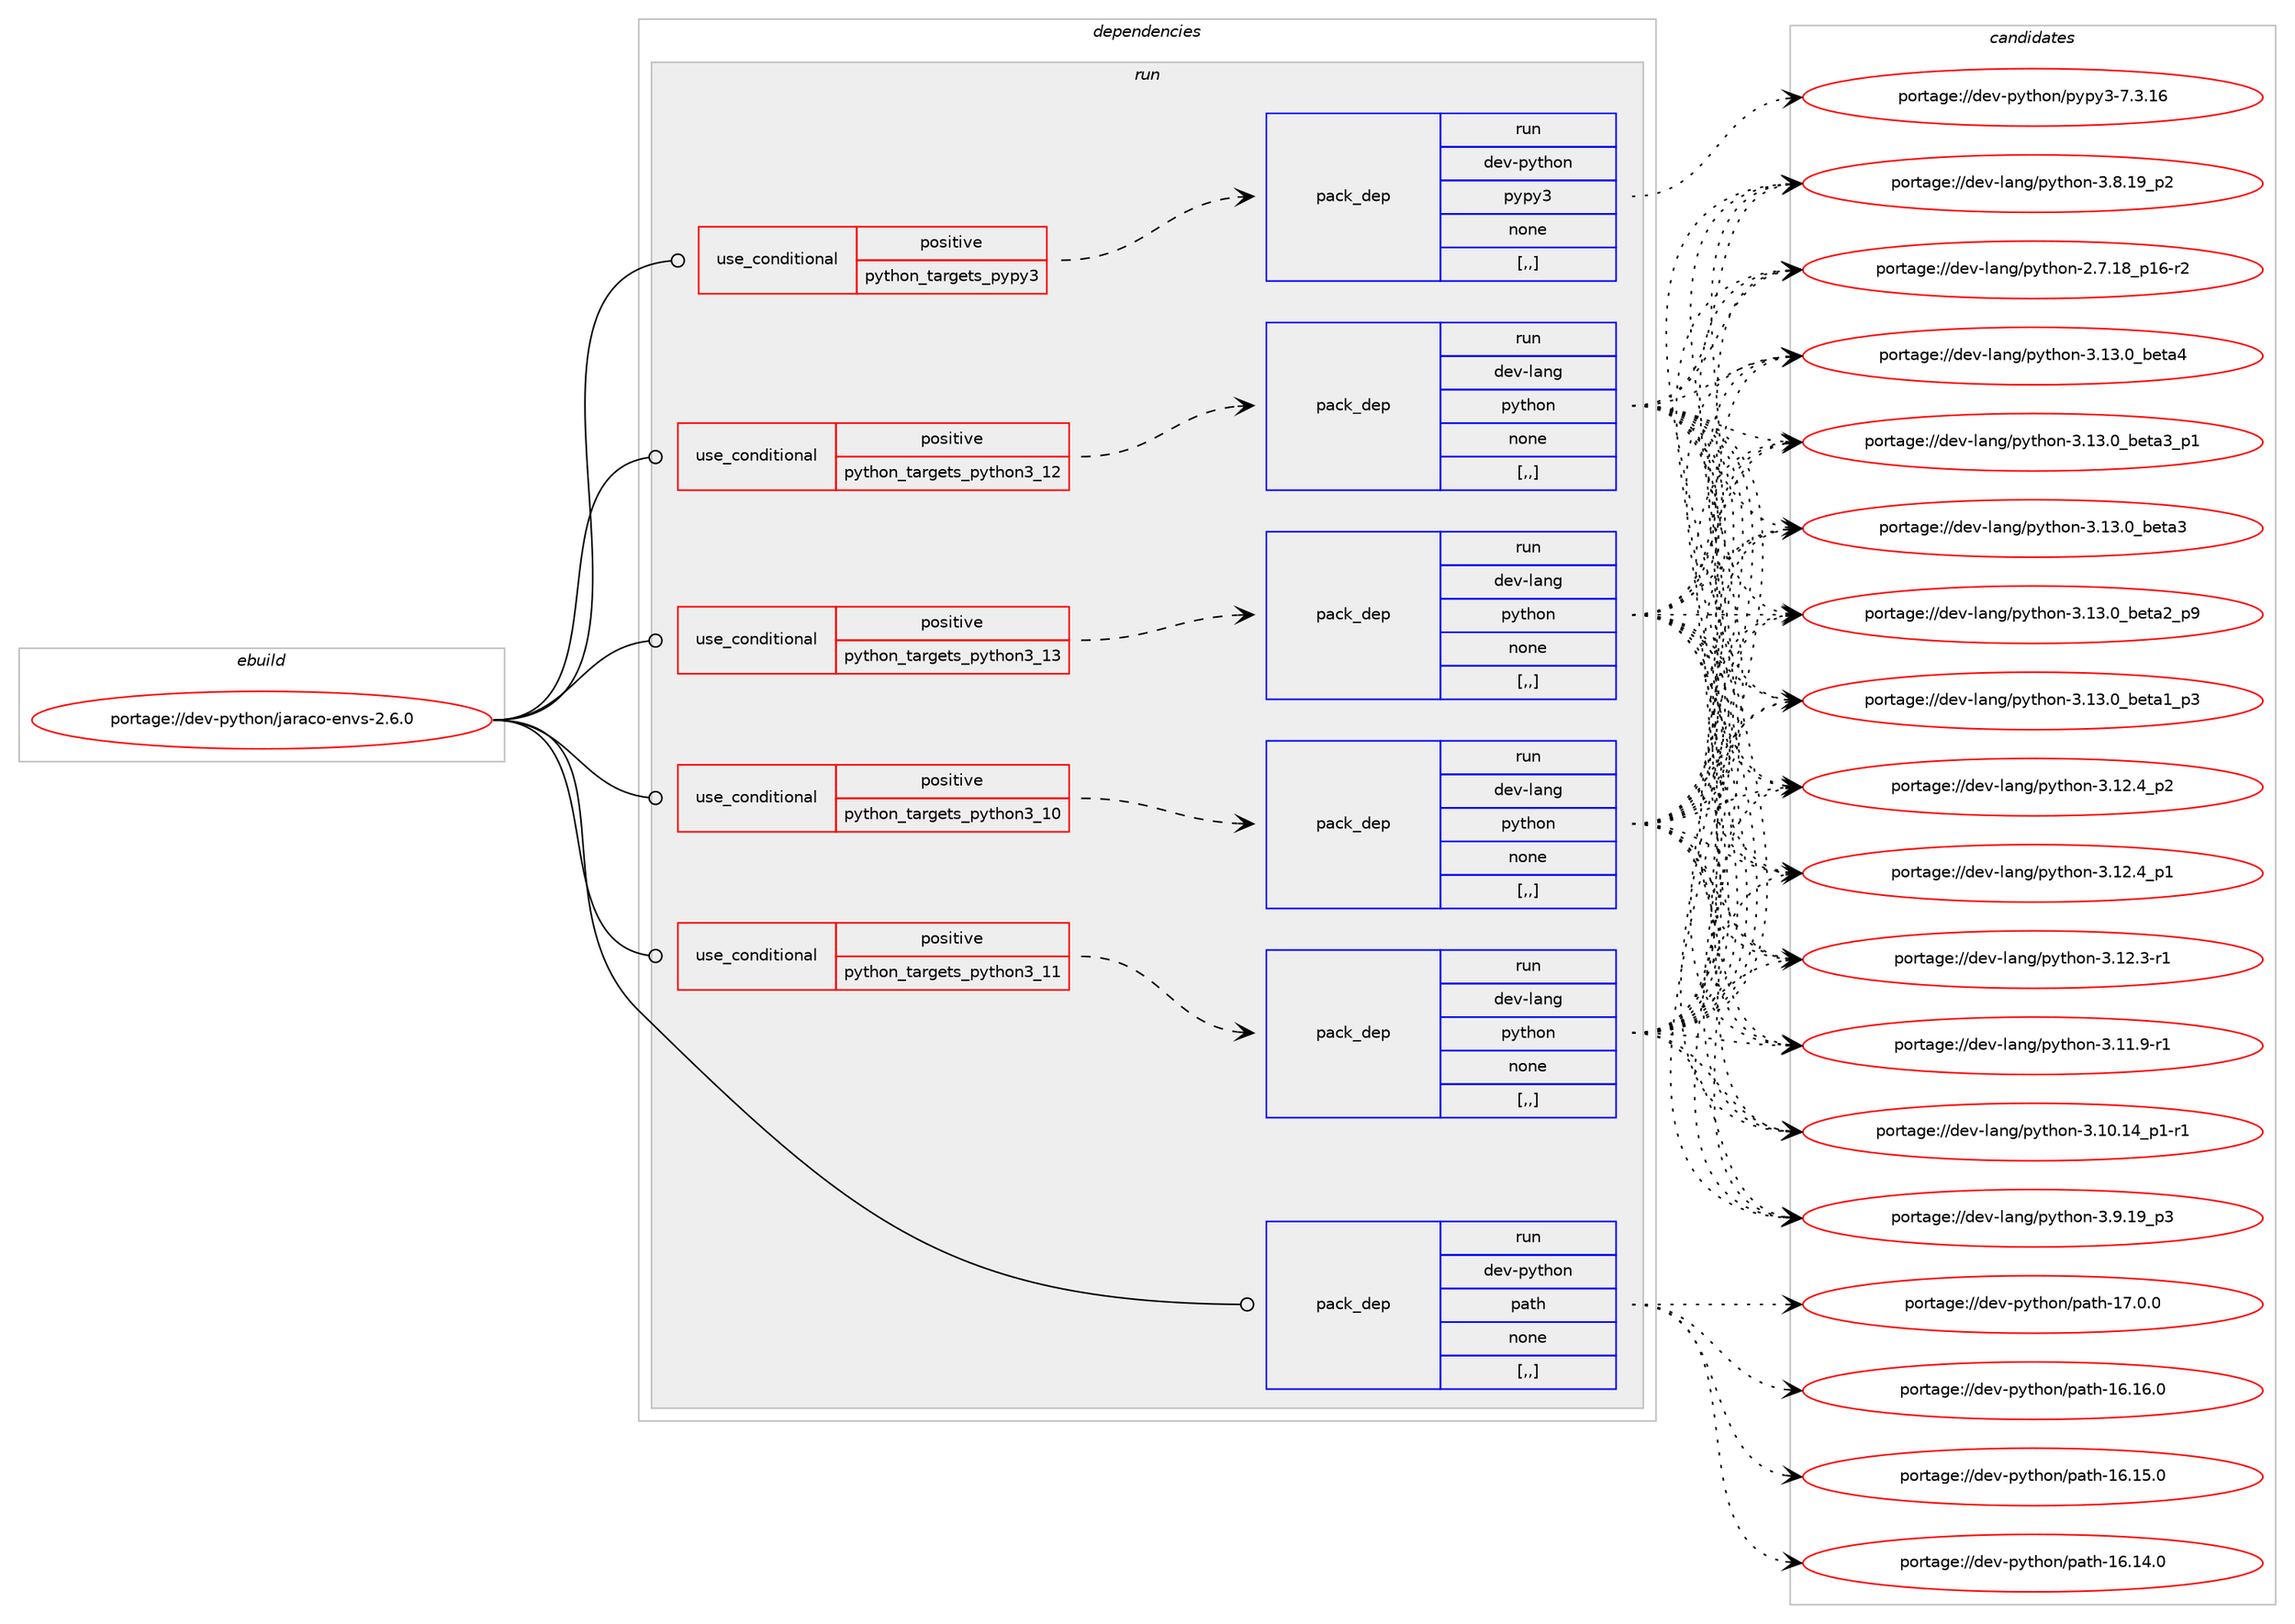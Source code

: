 digraph prolog {

# *************
# Graph options
# *************

newrank=true;
concentrate=true;
compound=true;
graph [rankdir=LR,fontname=Helvetica,fontsize=10,ranksep=1.5];#, ranksep=2.5, nodesep=0.2];
edge  [arrowhead=vee];
node  [fontname=Helvetica,fontsize=10];

# **********
# The ebuild
# **********

subgraph cluster_leftcol {
color=gray;
label=<<i>ebuild</i>>;
id [label="portage://dev-python/jaraco-envs-2.6.0", color=red, width=4, href="../dev-python/jaraco-envs-2.6.0.svg"];
}

# ****************
# The dependencies
# ****************

subgraph cluster_midcol {
color=gray;
label=<<i>dependencies</i>>;
subgraph cluster_compile {
fillcolor="#eeeeee";
style=filled;
label=<<i>compile</i>>;
}
subgraph cluster_compileandrun {
fillcolor="#eeeeee";
style=filled;
label=<<i>compile and run</i>>;
}
subgraph cluster_run {
fillcolor="#eeeeee";
style=filled;
label=<<i>run</i>>;
subgraph cond33821 {
dependency148915 [label=<<TABLE BORDER="0" CELLBORDER="1" CELLSPACING="0" CELLPADDING="4"><TR><TD ROWSPAN="3" CELLPADDING="10">use_conditional</TD></TR><TR><TD>positive</TD></TR><TR><TD>python_targets_pypy3</TD></TR></TABLE>>, shape=none, color=red];
subgraph pack113845 {
dependency148916 [label=<<TABLE BORDER="0" CELLBORDER="1" CELLSPACING="0" CELLPADDING="4" WIDTH="220"><TR><TD ROWSPAN="6" CELLPADDING="30">pack_dep</TD></TR><TR><TD WIDTH="110">run</TD></TR><TR><TD>dev-python</TD></TR><TR><TD>pypy3</TD></TR><TR><TD>none</TD></TR><TR><TD>[,,]</TD></TR></TABLE>>, shape=none, color=blue];
}
dependency148915:e -> dependency148916:w [weight=20,style="dashed",arrowhead="vee"];
}
id:e -> dependency148915:w [weight=20,style="solid",arrowhead="odot"];
subgraph cond33822 {
dependency148917 [label=<<TABLE BORDER="0" CELLBORDER="1" CELLSPACING="0" CELLPADDING="4"><TR><TD ROWSPAN="3" CELLPADDING="10">use_conditional</TD></TR><TR><TD>positive</TD></TR><TR><TD>python_targets_python3_10</TD></TR></TABLE>>, shape=none, color=red];
subgraph pack113846 {
dependency148918 [label=<<TABLE BORDER="0" CELLBORDER="1" CELLSPACING="0" CELLPADDING="4" WIDTH="220"><TR><TD ROWSPAN="6" CELLPADDING="30">pack_dep</TD></TR><TR><TD WIDTH="110">run</TD></TR><TR><TD>dev-lang</TD></TR><TR><TD>python</TD></TR><TR><TD>none</TD></TR><TR><TD>[,,]</TD></TR></TABLE>>, shape=none, color=blue];
}
dependency148917:e -> dependency148918:w [weight=20,style="dashed",arrowhead="vee"];
}
id:e -> dependency148917:w [weight=20,style="solid",arrowhead="odot"];
subgraph cond33823 {
dependency148919 [label=<<TABLE BORDER="0" CELLBORDER="1" CELLSPACING="0" CELLPADDING="4"><TR><TD ROWSPAN="3" CELLPADDING="10">use_conditional</TD></TR><TR><TD>positive</TD></TR><TR><TD>python_targets_python3_11</TD></TR></TABLE>>, shape=none, color=red];
subgraph pack113847 {
dependency148920 [label=<<TABLE BORDER="0" CELLBORDER="1" CELLSPACING="0" CELLPADDING="4" WIDTH="220"><TR><TD ROWSPAN="6" CELLPADDING="30">pack_dep</TD></TR><TR><TD WIDTH="110">run</TD></TR><TR><TD>dev-lang</TD></TR><TR><TD>python</TD></TR><TR><TD>none</TD></TR><TR><TD>[,,]</TD></TR></TABLE>>, shape=none, color=blue];
}
dependency148919:e -> dependency148920:w [weight=20,style="dashed",arrowhead="vee"];
}
id:e -> dependency148919:w [weight=20,style="solid",arrowhead="odot"];
subgraph cond33824 {
dependency148921 [label=<<TABLE BORDER="0" CELLBORDER="1" CELLSPACING="0" CELLPADDING="4"><TR><TD ROWSPAN="3" CELLPADDING="10">use_conditional</TD></TR><TR><TD>positive</TD></TR><TR><TD>python_targets_python3_12</TD></TR></TABLE>>, shape=none, color=red];
subgraph pack113848 {
dependency148922 [label=<<TABLE BORDER="0" CELLBORDER="1" CELLSPACING="0" CELLPADDING="4" WIDTH="220"><TR><TD ROWSPAN="6" CELLPADDING="30">pack_dep</TD></TR><TR><TD WIDTH="110">run</TD></TR><TR><TD>dev-lang</TD></TR><TR><TD>python</TD></TR><TR><TD>none</TD></TR><TR><TD>[,,]</TD></TR></TABLE>>, shape=none, color=blue];
}
dependency148921:e -> dependency148922:w [weight=20,style="dashed",arrowhead="vee"];
}
id:e -> dependency148921:w [weight=20,style="solid",arrowhead="odot"];
subgraph cond33825 {
dependency148923 [label=<<TABLE BORDER="0" CELLBORDER="1" CELLSPACING="0" CELLPADDING="4"><TR><TD ROWSPAN="3" CELLPADDING="10">use_conditional</TD></TR><TR><TD>positive</TD></TR><TR><TD>python_targets_python3_13</TD></TR></TABLE>>, shape=none, color=red];
subgraph pack113849 {
dependency148924 [label=<<TABLE BORDER="0" CELLBORDER="1" CELLSPACING="0" CELLPADDING="4" WIDTH="220"><TR><TD ROWSPAN="6" CELLPADDING="30">pack_dep</TD></TR><TR><TD WIDTH="110">run</TD></TR><TR><TD>dev-lang</TD></TR><TR><TD>python</TD></TR><TR><TD>none</TD></TR><TR><TD>[,,]</TD></TR></TABLE>>, shape=none, color=blue];
}
dependency148923:e -> dependency148924:w [weight=20,style="dashed",arrowhead="vee"];
}
id:e -> dependency148923:w [weight=20,style="solid",arrowhead="odot"];
subgraph pack113850 {
dependency148925 [label=<<TABLE BORDER="0" CELLBORDER="1" CELLSPACING="0" CELLPADDING="4" WIDTH="220"><TR><TD ROWSPAN="6" CELLPADDING="30">pack_dep</TD></TR><TR><TD WIDTH="110">run</TD></TR><TR><TD>dev-python</TD></TR><TR><TD>path</TD></TR><TR><TD>none</TD></TR><TR><TD>[,,]</TD></TR></TABLE>>, shape=none, color=blue];
}
id:e -> dependency148925:w [weight=20,style="solid",arrowhead="odot"];
}
}

# **************
# The candidates
# **************

subgraph cluster_choices {
rank=same;
color=gray;
label=<<i>candidates</i>>;

subgraph choice113845 {
color=black;
nodesep=1;
choice10010111845112121116104111110471121211121215145554651464954 [label="portage://dev-python/pypy3-7.3.16", color=red, width=4,href="../dev-python/pypy3-7.3.16.svg"];
dependency148916:e -> choice10010111845112121116104111110471121211121215145554651464954:w [style=dotted,weight="100"];
}
subgraph choice113846 {
color=black;
nodesep=1;
choice1001011184510897110103471121211161041111104551464951464895981011169752 [label="portage://dev-lang/python-3.13.0_beta4", color=red, width=4,href="../dev-lang/python-3.13.0_beta4.svg"];
choice10010111845108971101034711212111610411111045514649514648959810111697519511249 [label="portage://dev-lang/python-3.13.0_beta3_p1", color=red, width=4,href="../dev-lang/python-3.13.0_beta3_p1.svg"];
choice1001011184510897110103471121211161041111104551464951464895981011169751 [label="portage://dev-lang/python-3.13.0_beta3", color=red, width=4,href="../dev-lang/python-3.13.0_beta3.svg"];
choice10010111845108971101034711212111610411111045514649514648959810111697509511257 [label="portage://dev-lang/python-3.13.0_beta2_p9", color=red, width=4,href="../dev-lang/python-3.13.0_beta2_p9.svg"];
choice10010111845108971101034711212111610411111045514649514648959810111697499511251 [label="portage://dev-lang/python-3.13.0_beta1_p3", color=red, width=4,href="../dev-lang/python-3.13.0_beta1_p3.svg"];
choice100101118451089711010347112121116104111110455146495046529511250 [label="portage://dev-lang/python-3.12.4_p2", color=red, width=4,href="../dev-lang/python-3.12.4_p2.svg"];
choice100101118451089711010347112121116104111110455146495046529511249 [label="portage://dev-lang/python-3.12.4_p1", color=red, width=4,href="../dev-lang/python-3.12.4_p1.svg"];
choice100101118451089711010347112121116104111110455146495046514511449 [label="portage://dev-lang/python-3.12.3-r1", color=red, width=4,href="../dev-lang/python-3.12.3-r1.svg"];
choice100101118451089711010347112121116104111110455146494946574511449 [label="portage://dev-lang/python-3.11.9-r1", color=red, width=4,href="../dev-lang/python-3.11.9-r1.svg"];
choice100101118451089711010347112121116104111110455146494846495295112494511449 [label="portage://dev-lang/python-3.10.14_p1-r1", color=red, width=4,href="../dev-lang/python-3.10.14_p1-r1.svg"];
choice100101118451089711010347112121116104111110455146574649579511251 [label="portage://dev-lang/python-3.9.19_p3", color=red, width=4,href="../dev-lang/python-3.9.19_p3.svg"];
choice100101118451089711010347112121116104111110455146564649579511250 [label="portage://dev-lang/python-3.8.19_p2", color=red, width=4,href="../dev-lang/python-3.8.19_p2.svg"];
choice100101118451089711010347112121116104111110455046554649569511249544511450 [label="portage://dev-lang/python-2.7.18_p16-r2", color=red, width=4,href="../dev-lang/python-2.7.18_p16-r2.svg"];
dependency148918:e -> choice1001011184510897110103471121211161041111104551464951464895981011169752:w [style=dotted,weight="100"];
dependency148918:e -> choice10010111845108971101034711212111610411111045514649514648959810111697519511249:w [style=dotted,weight="100"];
dependency148918:e -> choice1001011184510897110103471121211161041111104551464951464895981011169751:w [style=dotted,weight="100"];
dependency148918:e -> choice10010111845108971101034711212111610411111045514649514648959810111697509511257:w [style=dotted,weight="100"];
dependency148918:e -> choice10010111845108971101034711212111610411111045514649514648959810111697499511251:w [style=dotted,weight="100"];
dependency148918:e -> choice100101118451089711010347112121116104111110455146495046529511250:w [style=dotted,weight="100"];
dependency148918:e -> choice100101118451089711010347112121116104111110455146495046529511249:w [style=dotted,weight="100"];
dependency148918:e -> choice100101118451089711010347112121116104111110455146495046514511449:w [style=dotted,weight="100"];
dependency148918:e -> choice100101118451089711010347112121116104111110455146494946574511449:w [style=dotted,weight="100"];
dependency148918:e -> choice100101118451089711010347112121116104111110455146494846495295112494511449:w [style=dotted,weight="100"];
dependency148918:e -> choice100101118451089711010347112121116104111110455146574649579511251:w [style=dotted,weight="100"];
dependency148918:e -> choice100101118451089711010347112121116104111110455146564649579511250:w [style=dotted,weight="100"];
dependency148918:e -> choice100101118451089711010347112121116104111110455046554649569511249544511450:w [style=dotted,weight="100"];
}
subgraph choice113847 {
color=black;
nodesep=1;
choice1001011184510897110103471121211161041111104551464951464895981011169752 [label="portage://dev-lang/python-3.13.0_beta4", color=red, width=4,href="../dev-lang/python-3.13.0_beta4.svg"];
choice10010111845108971101034711212111610411111045514649514648959810111697519511249 [label="portage://dev-lang/python-3.13.0_beta3_p1", color=red, width=4,href="../dev-lang/python-3.13.0_beta3_p1.svg"];
choice1001011184510897110103471121211161041111104551464951464895981011169751 [label="portage://dev-lang/python-3.13.0_beta3", color=red, width=4,href="../dev-lang/python-3.13.0_beta3.svg"];
choice10010111845108971101034711212111610411111045514649514648959810111697509511257 [label="portage://dev-lang/python-3.13.0_beta2_p9", color=red, width=4,href="../dev-lang/python-3.13.0_beta2_p9.svg"];
choice10010111845108971101034711212111610411111045514649514648959810111697499511251 [label="portage://dev-lang/python-3.13.0_beta1_p3", color=red, width=4,href="../dev-lang/python-3.13.0_beta1_p3.svg"];
choice100101118451089711010347112121116104111110455146495046529511250 [label="portage://dev-lang/python-3.12.4_p2", color=red, width=4,href="../dev-lang/python-3.12.4_p2.svg"];
choice100101118451089711010347112121116104111110455146495046529511249 [label="portage://dev-lang/python-3.12.4_p1", color=red, width=4,href="../dev-lang/python-3.12.4_p1.svg"];
choice100101118451089711010347112121116104111110455146495046514511449 [label="portage://dev-lang/python-3.12.3-r1", color=red, width=4,href="../dev-lang/python-3.12.3-r1.svg"];
choice100101118451089711010347112121116104111110455146494946574511449 [label="portage://dev-lang/python-3.11.9-r1", color=red, width=4,href="../dev-lang/python-3.11.9-r1.svg"];
choice100101118451089711010347112121116104111110455146494846495295112494511449 [label="portage://dev-lang/python-3.10.14_p1-r1", color=red, width=4,href="../dev-lang/python-3.10.14_p1-r1.svg"];
choice100101118451089711010347112121116104111110455146574649579511251 [label="portage://dev-lang/python-3.9.19_p3", color=red, width=4,href="../dev-lang/python-3.9.19_p3.svg"];
choice100101118451089711010347112121116104111110455146564649579511250 [label="portage://dev-lang/python-3.8.19_p2", color=red, width=4,href="../dev-lang/python-3.8.19_p2.svg"];
choice100101118451089711010347112121116104111110455046554649569511249544511450 [label="portage://dev-lang/python-2.7.18_p16-r2", color=red, width=4,href="../dev-lang/python-2.7.18_p16-r2.svg"];
dependency148920:e -> choice1001011184510897110103471121211161041111104551464951464895981011169752:w [style=dotted,weight="100"];
dependency148920:e -> choice10010111845108971101034711212111610411111045514649514648959810111697519511249:w [style=dotted,weight="100"];
dependency148920:e -> choice1001011184510897110103471121211161041111104551464951464895981011169751:w [style=dotted,weight="100"];
dependency148920:e -> choice10010111845108971101034711212111610411111045514649514648959810111697509511257:w [style=dotted,weight="100"];
dependency148920:e -> choice10010111845108971101034711212111610411111045514649514648959810111697499511251:w [style=dotted,weight="100"];
dependency148920:e -> choice100101118451089711010347112121116104111110455146495046529511250:w [style=dotted,weight="100"];
dependency148920:e -> choice100101118451089711010347112121116104111110455146495046529511249:w [style=dotted,weight="100"];
dependency148920:e -> choice100101118451089711010347112121116104111110455146495046514511449:w [style=dotted,weight="100"];
dependency148920:e -> choice100101118451089711010347112121116104111110455146494946574511449:w [style=dotted,weight="100"];
dependency148920:e -> choice100101118451089711010347112121116104111110455146494846495295112494511449:w [style=dotted,weight="100"];
dependency148920:e -> choice100101118451089711010347112121116104111110455146574649579511251:w [style=dotted,weight="100"];
dependency148920:e -> choice100101118451089711010347112121116104111110455146564649579511250:w [style=dotted,weight="100"];
dependency148920:e -> choice100101118451089711010347112121116104111110455046554649569511249544511450:w [style=dotted,weight="100"];
}
subgraph choice113848 {
color=black;
nodesep=1;
choice1001011184510897110103471121211161041111104551464951464895981011169752 [label="portage://dev-lang/python-3.13.0_beta4", color=red, width=4,href="../dev-lang/python-3.13.0_beta4.svg"];
choice10010111845108971101034711212111610411111045514649514648959810111697519511249 [label="portage://dev-lang/python-3.13.0_beta3_p1", color=red, width=4,href="../dev-lang/python-3.13.0_beta3_p1.svg"];
choice1001011184510897110103471121211161041111104551464951464895981011169751 [label="portage://dev-lang/python-3.13.0_beta3", color=red, width=4,href="../dev-lang/python-3.13.0_beta3.svg"];
choice10010111845108971101034711212111610411111045514649514648959810111697509511257 [label="portage://dev-lang/python-3.13.0_beta2_p9", color=red, width=4,href="../dev-lang/python-3.13.0_beta2_p9.svg"];
choice10010111845108971101034711212111610411111045514649514648959810111697499511251 [label="portage://dev-lang/python-3.13.0_beta1_p3", color=red, width=4,href="../dev-lang/python-3.13.0_beta1_p3.svg"];
choice100101118451089711010347112121116104111110455146495046529511250 [label="portage://dev-lang/python-3.12.4_p2", color=red, width=4,href="../dev-lang/python-3.12.4_p2.svg"];
choice100101118451089711010347112121116104111110455146495046529511249 [label="portage://dev-lang/python-3.12.4_p1", color=red, width=4,href="../dev-lang/python-3.12.4_p1.svg"];
choice100101118451089711010347112121116104111110455146495046514511449 [label="portage://dev-lang/python-3.12.3-r1", color=red, width=4,href="../dev-lang/python-3.12.3-r1.svg"];
choice100101118451089711010347112121116104111110455146494946574511449 [label="portage://dev-lang/python-3.11.9-r1", color=red, width=4,href="../dev-lang/python-3.11.9-r1.svg"];
choice100101118451089711010347112121116104111110455146494846495295112494511449 [label="portage://dev-lang/python-3.10.14_p1-r1", color=red, width=4,href="../dev-lang/python-3.10.14_p1-r1.svg"];
choice100101118451089711010347112121116104111110455146574649579511251 [label="portage://dev-lang/python-3.9.19_p3", color=red, width=4,href="../dev-lang/python-3.9.19_p3.svg"];
choice100101118451089711010347112121116104111110455146564649579511250 [label="portage://dev-lang/python-3.8.19_p2", color=red, width=4,href="../dev-lang/python-3.8.19_p2.svg"];
choice100101118451089711010347112121116104111110455046554649569511249544511450 [label="portage://dev-lang/python-2.7.18_p16-r2", color=red, width=4,href="../dev-lang/python-2.7.18_p16-r2.svg"];
dependency148922:e -> choice1001011184510897110103471121211161041111104551464951464895981011169752:w [style=dotted,weight="100"];
dependency148922:e -> choice10010111845108971101034711212111610411111045514649514648959810111697519511249:w [style=dotted,weight="100"];
dependency148922:e -> choice1001011184510897110103471121211161041111104551464951464895981011169751:w [style=dotted,weight="100"];
dependency148922:e -> choice10010111845108971101034711212111610411111045514649514648959810111697509511257:w [style=dotted,weight="100"];
dependency148922:e -> choice10010111845108971101034711212111610411111045514649514648959810111697499511251:w [style=dotted,weight="100"];
dependency148922:e -> choice100101118451089711010347112121116104111110455146495046529511250:w [style=dotted,weight="100"];
dependency148922:e -> choice100101118451089711010347112121116104111110455146495046529511249:w [style=dotted,weight="100"];
dependency148922:e -> choice100101118451089711010347112121116104111110455146495046514511449:w [style=dotted,weight="100"];
dependency148922:e -> choice100101118451089711010347112121116104111110455146494946574511449:w [style=dotted,weight="100"];
dependency148922:e -> choice100101118451089711010347112121116104111110455146494846495295112494511449:w [style=dotted,weight="100"];
dependency148922:e -> choice100101118451089711010347112121116104111110455146574649579511251:w [style=dotted,weight="100"];
dependency148922:e -> choice100101118451089711010347112121116104111110455146564649579511250:w [style=dotted,weight="100"];
dependency148922:e -> choice100101118451089711010347112121116104111110455046554649569511249544511450:w [style=dotted,weight="100"];
}
subgraph choice113849 {
color=black;
nodesep=1;
choice1001011184510897110103471121211161041111104551464951464895981011169752 [label="portage://dev-lang/python-3.13.0_beta4", color=red, width=4,href="../dev-lang/python-3.13.0_beta4.svg"];
choice10010111845108971101034711212111610411111045514649514648959810111697519511249 [label="portage://dev-lang/python-3.13.0_beta3_p1", color=red, width=4,href="../dev-lang/python-3.13.0_beta3_p1.svg"];
choice1001011184510897110103471121211161041111104551464951464895981011169751 [label="portage://dev-lang/python-3.13.0_beta3", color=red, width=4,href="../dev-lang/python-3.13.0_beta3.svg"];
choice10010111845108971101034711212111610411111045514649514648959810111697509511257 [label="portage://dev-lang/python-3.13.0_beta2_p9", color=red, width=4,href="../dev-lang/python-3.13.0_beta2_p9.svg"];
choice10010111845108971101034711212111610411111045514649514648959810111697499511251 [label="portage://dev-lang/python-3.13.0_beta1_p3", color=red, width=4,href="../dev-lang/python-3.13.0_beta1_p3.svg"];
choice100101118451089711010347112121116104111110455146495046529511250 [label="portage://dev-lang/python-3.12.4_p2", color=red, width=4,href="../dev-lang/python-3.12.4_p2.svg"];
choice100101118451089711010347112121116104111110455146495046529511249 [label="portage://dev-lang/python-3.12.4_p1", color=red, width=4,href="../dev-lang/python-3.12.4_p1.svg"];
choice100101118451089711010347112121116104111110455146495046514511449 [label="portage://dev-lang/python-3.12.3-r1", color=red, width=4,href="../dev-lang/python-3.12.3-r1.svg"];
choice100101118451089711010347112121116104111110455146494946574511449 [label="portage://dev-lang/python-3.11.9-r1", color=red, width=4,href="../dev-lang/python-3.11.9-r1.svg"];
choice100101118451089711010347112121116104111110455146494846495295112494511449 [label="portage://dev-lang/python-3.10.14_p1-r1", color=red, width=4,href="../dev-lang/python-3.10.14_p1-r1.svg"];
choice100101118451089711010347112121116104111110455146574649579511251 [label="portage://dev-lang/python-3.9.19_p3", color=red, width=4,href="../dev-lang/python-3.9.19_p3.svg"];
choice100101118451089711010347112121116104111110455146564649579511250 [label="portage://dev-lang/python-3.8.19_p2", color=red, width=4,href="../dev-lang/python-3.8.19_p2.svg"];
choice100101118451089711010347112121116104111110455046554649569511249544511450 [label="portage://dev-lang/python-2.7.18_p16-r2", color=red, width=4,href="../dev-lang/python-2.7.18_p16-r2.svg"];
dependency148924:e -> choice1001011184510897110103471121211161041111104551464951464895981011169752:w [style=dotted,weight="100"];
dependency148924:e -> choice10010111845108971101034711212111610411111045514649514648959810111697519511249:w [style=dotted,weight="100"];
dependency148924:e -> choice1001011184510897110103471121211161041111104551464951464895981011169751:w [style=dotted,weight="100"];
dependency148924:e -> choice10010111845108971101034711212111610411111045514649514648959810111697509511257:w [style=dotted,weight="100"];
dependency148924:e -> choice10010111845108971101034711212111610411111045514649514648959810111697499511251:w [style=dotted,weight="100"];
dependency148924:e -> choice100101118451089711010347112121116104111110455146495046529511250:w [style=dotted,weight="100"];
dependency148924:e -> choice100101118451089711010347112121116104111110455146495046529511249:w [style=dotted,weight="100"];
dependency148924:e -> choice100101118451089711010347112121116104111110455146495046514511449:w [style=dotted,weight="100"];
dependency148924:e -> choice100101118451089711010347112121116104111110455146494946574511449:w [style=dotted,weight="100"];
dependency148924:e -> choice100101118451089711010347112121116104111110455146494846495295112494511449:w [style=dotted,weight="100"];
dependency148924:e -> choice100101118451089711010347112121116104111110455146574649579511251:w [style=dotted,weight="100"];
dependency148924:e -> choice100101118451089711010347112121116104111110455146564649579511250:w [style=dotted,weight="100"];
dependency148924:e -> choice100101118451089711010347112121116104111110455046554649569511249544511450:w [style=dotted,weight="100"];
}
subgraph choice113850 {
color=black;
nodesep=1;
choice10010111845112121116104111110471129711610445495546484648 [label="portage://dev-python/path-17.0.0", color=red, width=4,href="../dev-python/path-17.0.0.svg"];
choice1001011184511212111610411111047112971161044549544649544648 [label="portage://dev-python/path-16.16.0", color=red, width=4,href="../dev-python/path-16.16.0.svg"];
choice1001011184511212111610411111047112971161044549544649534648 [label="portage://dev-python/path-16.15.0", color=red, width=4,href="../dev-python/path-16.15.0.svg"];
choice1001011184511212111610411111047112971161044549544649524648 [label="portage://dev-python/path-16.14.0", color=red, width=4,href="../dev-python/path-16.14.0.svg"];
dependency148925:e -> choice10010111845112121116104111110471129711610445495546484648:w [style=dotted,weight="100"];
dependency148925:e -> choice1001011184511212111610411111047112971161044549544649544648:w [style=dotted,weight="100"];
dependency148925:e -> choice1001011184511212111610411111047112971161044549544649534648:w [style=dotted,weight="100"];
dependency148925:e -> choice1001011184511212111610411111047112971161044549544649524648:w [style=dotted,weight="100"];
}
}

}
